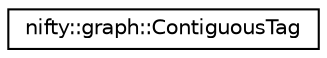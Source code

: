 digraph "Graphical Class Hierarchy"
{
  edge [fontname="Helvetica",fontsize="10",labelfontname="Helvetica",labelfontsize="10"];
  node [fontname="Helvetica",fontsize="10",shape=record];
  rankdir="LR";
  Node1 [label="nifty::graph::ContiguousTag",height=0.2,width=0.4,color="black", fillcolor="white", style="filled",URL="$structnifty_1_1graph_1_1ContiguousTag.html"];
}
